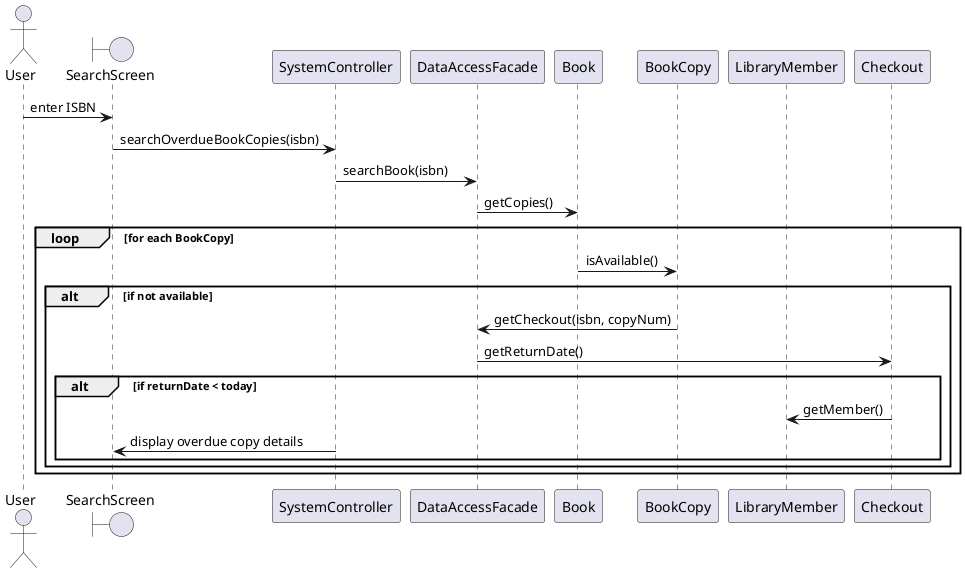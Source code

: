 @startuml

actor User

boundary SearchScreen
participant SystemController
participant DataAccessFacade
participant Book
participant BookCopy
participant LibraryMember
participant Checkout

User -> SearchScreen: enter ISBN
SearchScreen -> SystemController: searchOverdueBookCopies(isbn)
SystemController -> DataAccessFacade: searchBook(isbn)
DataAccessFacade -> Book: getCopies()

loop for each BookCopy
    Book -> BookCopy: isAvailable()
    alt if not available
        BookCopy -> DataAccessFacade: getCheckout(isbn, copyNum)
        DataAccessFacade -> Checkout: getReturnDate()
        alt if returnDate < today
            Checkout -> LibraryMember: getMember()
            SystemController -> SearchScreen: display overdue copy details
        end
    end
end

@enduml